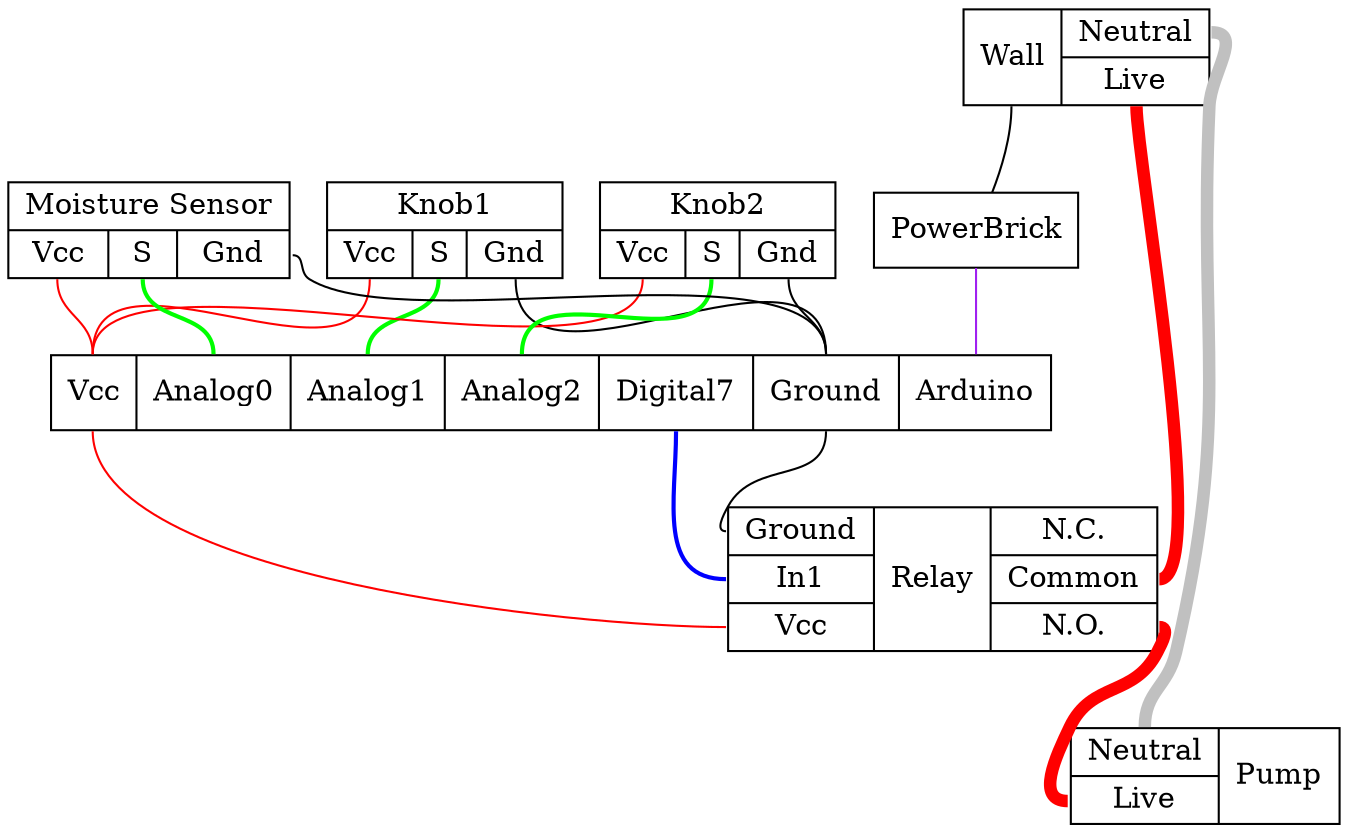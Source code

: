 graph Sprinklerino {
    node [shape=rect]
    Wall [shape=record, label="<main>Wall|{<neutral>Neutral|<live>Live}"]
    Arduino [shape=record, label="<Vcc>Vcc|<A0>Analog0|<A1>Analog1|<A2>Analog2|<D7>Digital7|<GND>Ground|<Power>Arduino"]
    Relay [shape=record, label="{<GND>Ground|<In1>In1|<Vcc>Vcc}|Relay|{<NC>N.C.|<C>Common|<NO>N.O.}"]
    Pump [shape=record,label="{<Neutral>Neutral|<Live>Live}|Pump"]
    Knob1 [shape=record, label="{{Knob1}|{<Vcc>Vcc|<Signal>S|<GND>Gnd}}"]
    Knob2 [shape=record, label="{{Knob2}|{<Vcc>Vcc|<Signal>S|<GND>Gnd}}"]
    Sensor [shape=record, label="{{Moisture Sensor}|{<Vcc>Vcc|<Signal>S|<GND>Gnd}}"]
    Wall:main -- PowerBrick

    Knob1:Vcc -- Arduino:Vcc [color="red"]
    Knob1:GND -- Arduino:GND [color="black"]
    Knob1:Signal -- Arduino:A1 [color="green", penwidth=2]

    Knob2:Vcc -- Arduino:Vcc [color="red"]
    Knob2:GND -- Arduino:GND [color="black"]
    Knob2:Signal -- Arduino:A2 [color="green", penwidth=2]

    Sensor:Vcc -- Arduino:Vcc [color="red"]
    Sensor:GND -- Arduino:GND [color="black"]
    Sensor:Signal -- Arduino:A0 [color="green", penwidth=2]

    Arduino:Vcc -- Relay:Vcc [color="red"]
    Arduino:GND -- Relay:GND [color="black"]
    Arduino:D7 -- Relay:In1 [color="blue", penwidth=2]

    PowerBrick -- Arduino:Power [color="purple"]
    Wall:live -- Relay:C [color="red", penwidth=6]
    Relay:NO -- Pump:Live [color="red", penwidth=6]
    Wall:neutral -- Pump:Neutral [color="gray", penwidth=6]
}